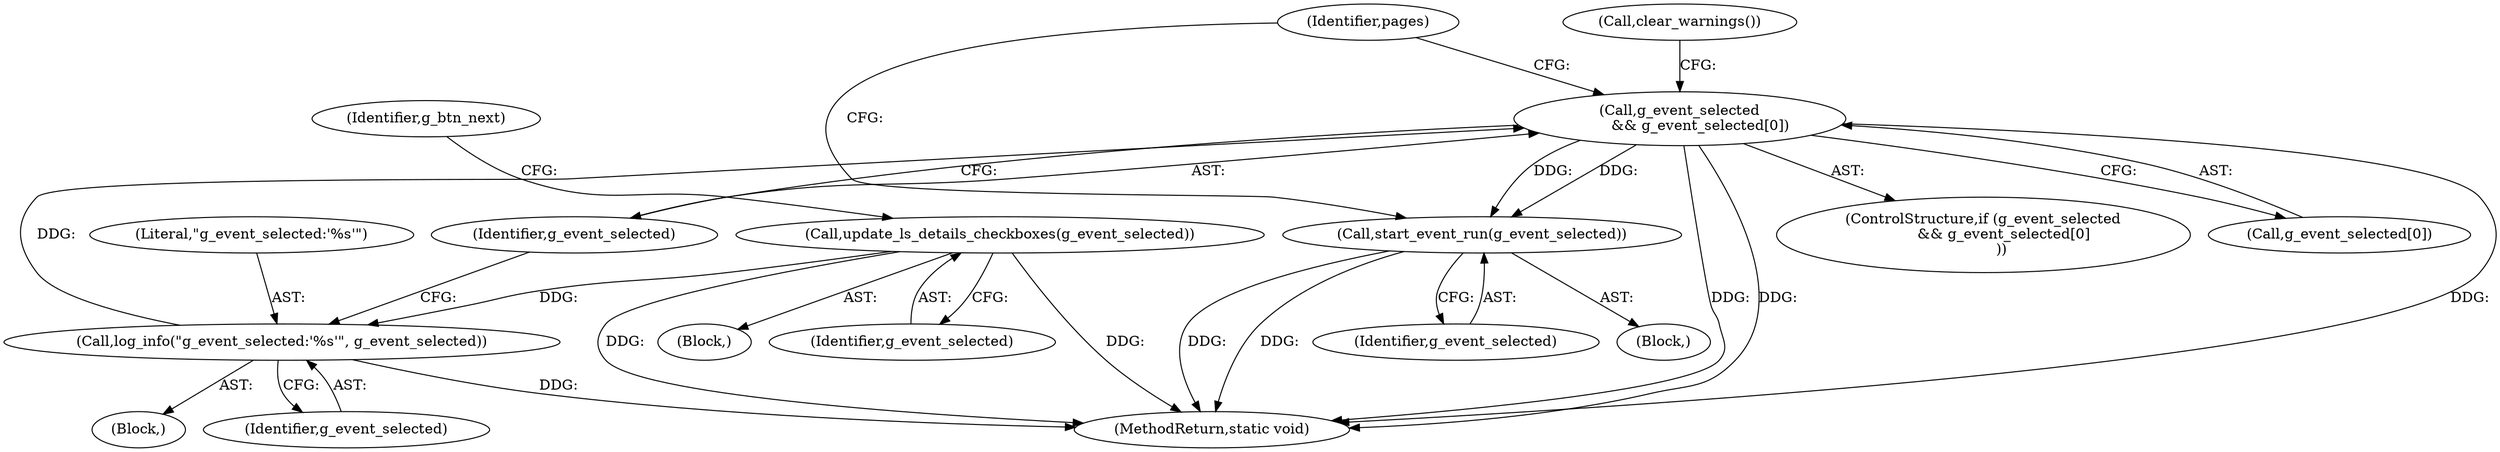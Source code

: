 digraph "0_libreport_257578a23d1537a2d235aaa2b1488ee4f818e360@array" {
"1000233" [label="(Call,g_event_selected\n         && g_event_selected[0])"];
"1000229" [label="(Call,log_info(\"g_event_selected:'%s'\", g_event_selected))"];
"1000196" [label="(Call,update_ls_details_checkboxes(g_event_selected))"];
"1000240" [label="(Call,start_event_run(g_event_selected))"];
"1000197" [label="(Identifier,g_event_selected)"];
"1000195" [label="(Block,)"];
"1000241" [label="(Identifier,g_event_selected)"];
"1000229" [label="(Call,log_info(\"g_event_selected:'%s'\", g_event_selected))"];
"1000231" [label="(Identifier,g_event_selected)"];
"1000232" [label="(ControlStructure,if (g_event_selected\n         && g_event_selected[0]\n        ))"];
"1000240" [label="(Call,start_event_run(g_event_selected))"];
"1000246" [label="(Identifier,pages)"];
"1000230" [label="(Literal,\"g_event_selected:'%s'\")"];
"1000238" [label="(Block,)"];
"1000199" [label="(Identifier,g_btn_next)"];
"1000196" [label="(Call,update_ls_details_checkboxes(g_event_selected))"];
"1000228" [label="(Block,)"];
"1000239" [label="(Call,clear_warnings())"];
"1000234" [label="(Identifier,g_event_selected)"];
"1000233" [label="(Call,g_event_selected\n         && g_event_selected[0])"];
"1000235" [label="(Call,g_event_selected[0])"];
"1000258" [label="(MethodReturn,static void)"];
"1000233" -> "1000232"  [label="AST: "];
"1000233" -> "1000234"  [label="CFG: "];
"1000233" -> "1000235"  [label="CFG: "];
"1000234" -> "1000233"  [label="AST: "];
"1000235" -> "1000233"  [label="AST: "];
"1000239" -> "1000233"  [label="CFG: "];
"1000246" -> "1000233"  [label="CFG: "];
"1000233" -> "1000258"  [label="DDG: "];
"1000233" -> "1000258"  [label="DDG: "];
"1000233" -> "1000258"  [label="DDG: "];
"1000229" -> "1000233"  [label="DDG: "];
"1000233" -> "1000240"  [label="DDG: "];
"1000233" -> "1000240"  [label="DDG: "];
"1000229" -> "1000228"  [label="AST: "];
"1000229" -> "1000231"  [label="CFG: "];
"1000230" -> "1000229"  [label="AST: "];
"1000231" -> "1000229"  [label="AST: "];
"1000234" -> "1000229"  [label="CFG: "];
"1000229" -> "1000258"  [label="DDG: "];
"1000196" -> "1000229"  [label="DDG: "];
"1000196" -> "1000195"  [label="AST: "];
"1000196" -> "1000197"  [label="CFG: "];
"1000197" -> "1000196"  [label="AST: "];
"1000199" -> "1000196"  [label="CFG: "];
"1000196" -> "1000258"  [label="DDG: "];
"1000196" -> "1000258"  [label="DDG: "];
"1000240" -> "1000238"  [label="AST: "];
"1000240" -> "1000241"  [label="CFG: "];
"1000241" -> "1000240"  [label="AST: "];
"1000246" -> "1000240"  [label="CFG: "];
"1000240" -> "1000258"  [label="DDG: "];
"1000240" -> "1000258"  [label="DDG: "];
}

